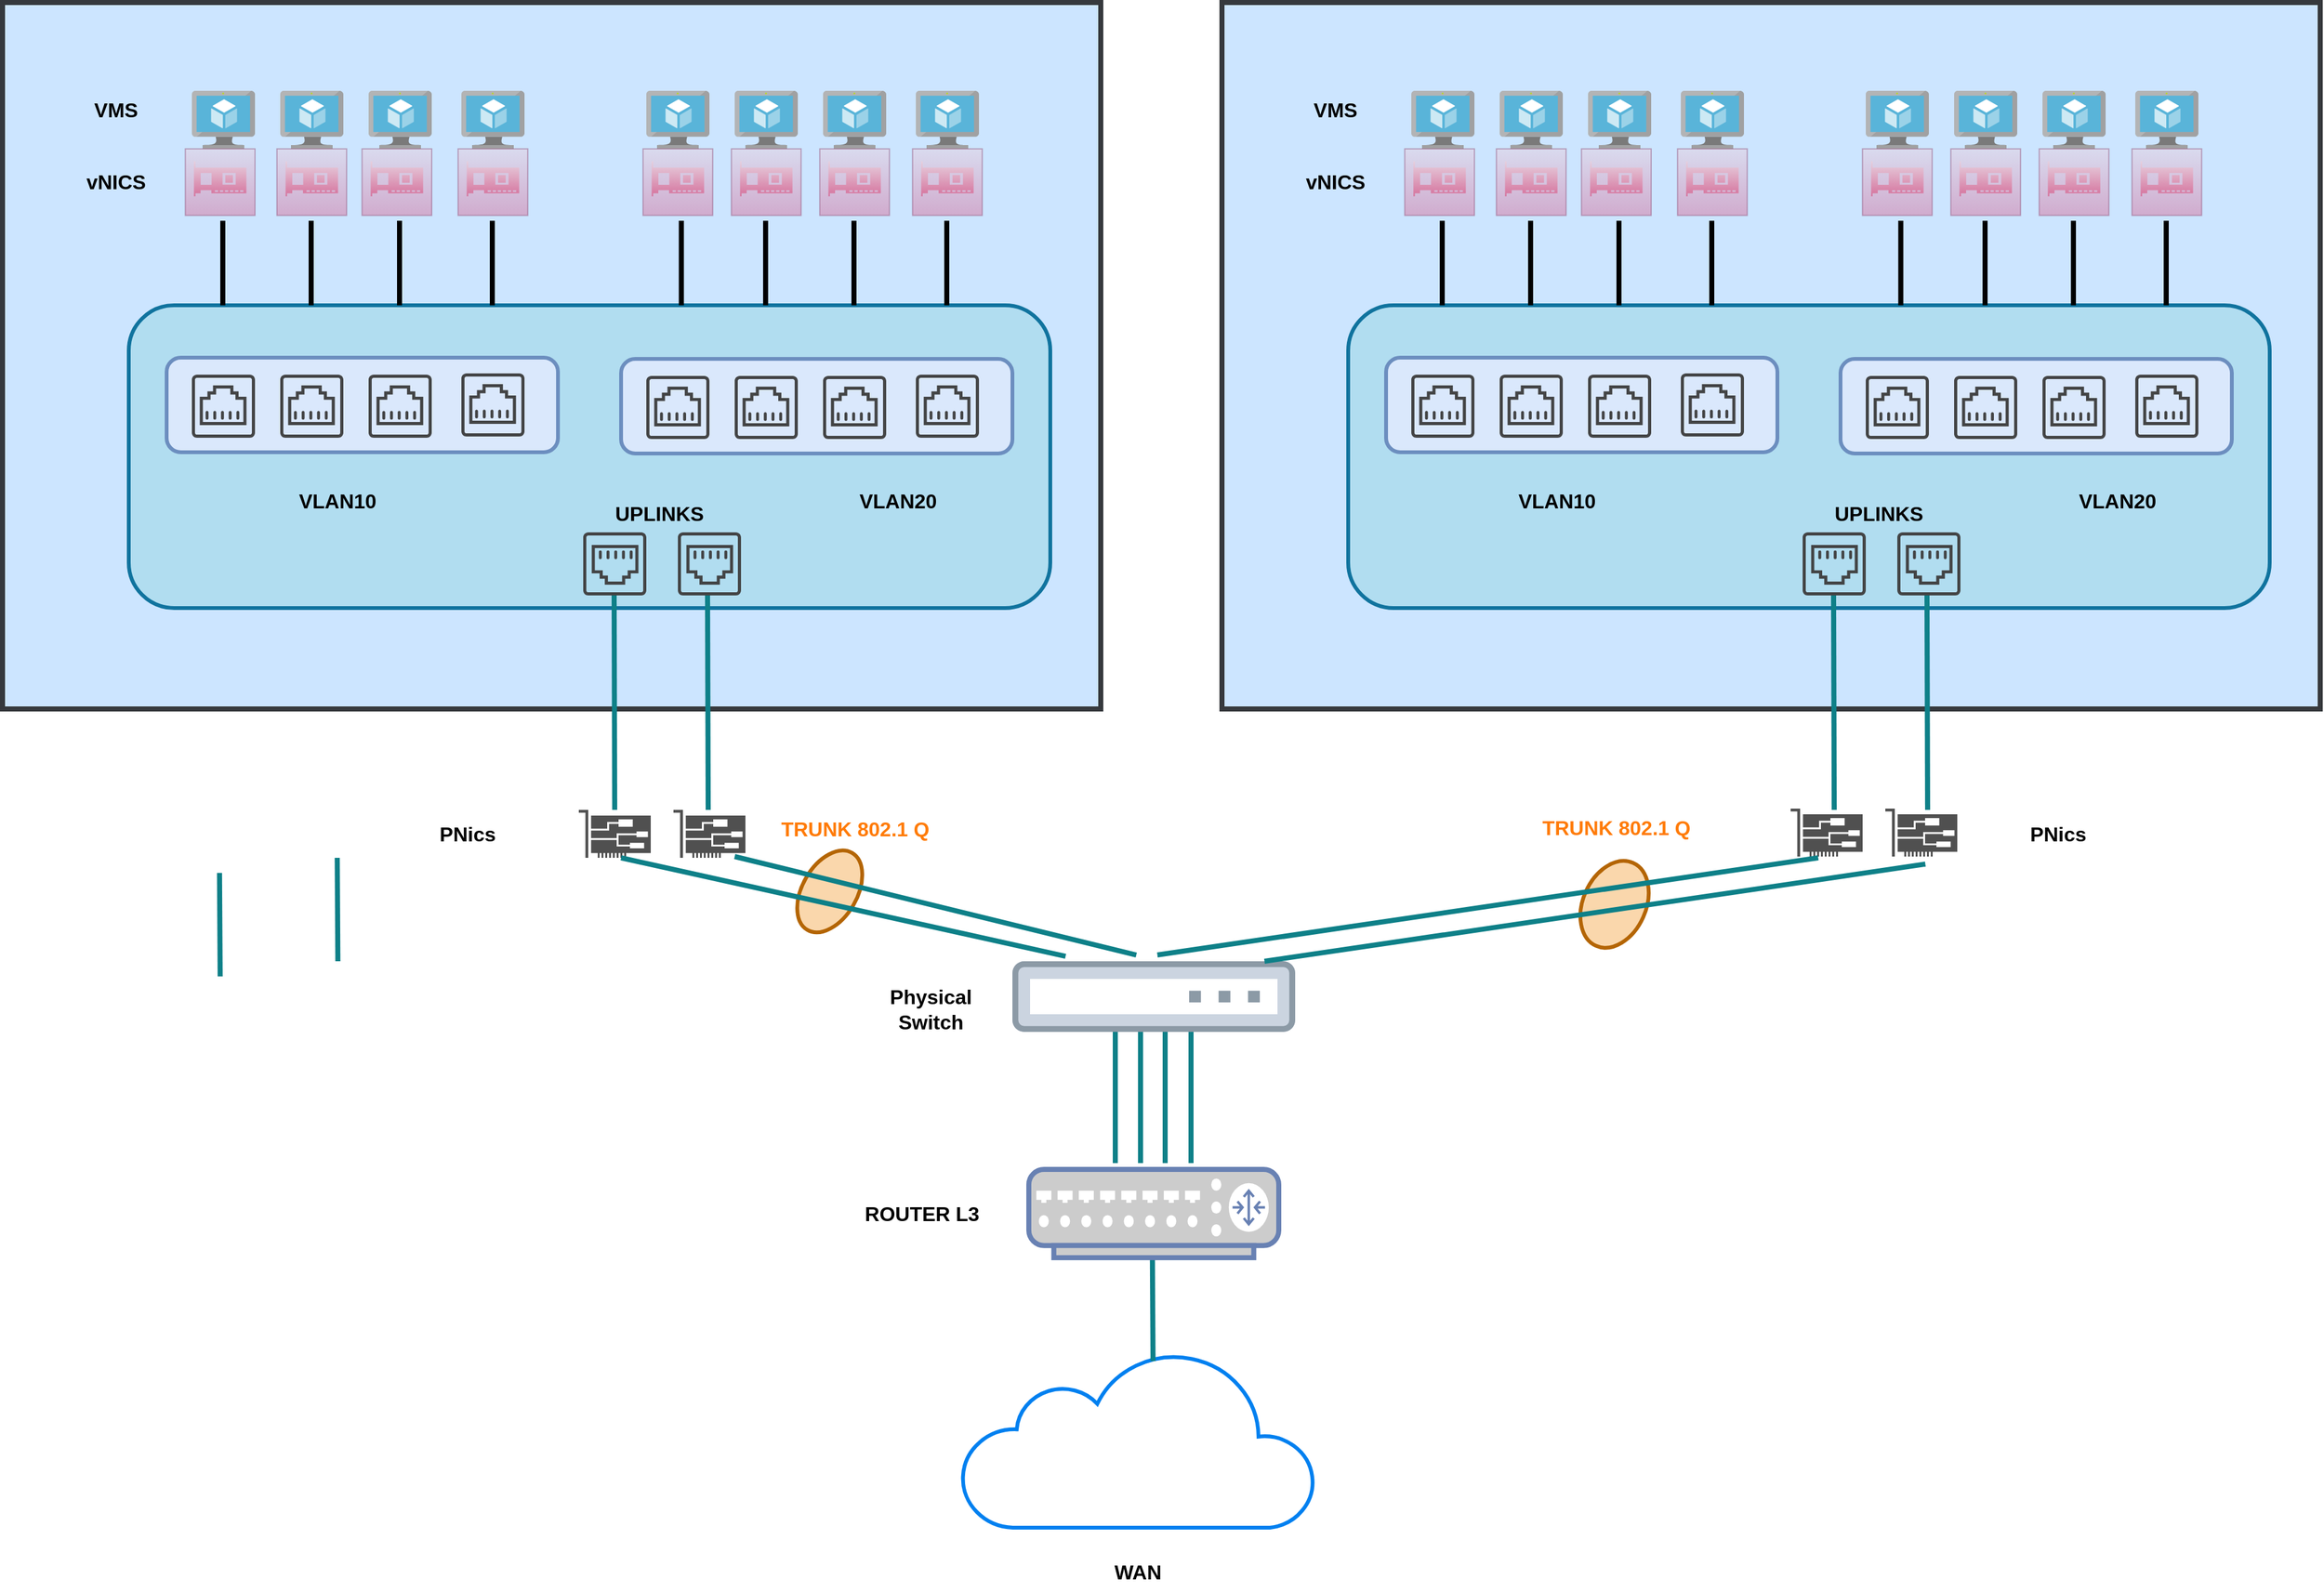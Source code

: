 <mxfile version="23.0.2" type="device">
  <diagram name="Página-1" id="40VW-iZry-zgK4zTb7AF">
    <mxGraphModel dx="2021" dy="1885" grid="1" gridSize="10" guides="1" tooltips="1" connect="1" arrows="1" fold="1" page="1" pageScale="1" pageWidth="827" pageHeight="1169" math="0" shadow="0">
      <root>
        <mxCell id="0" />
        <mxCell id="1" parent="0" />
        <mxCell id="w9JJ6rMWMCZdvsnwuQ7H-161" value="" style="ellipse;whiteSpace=wrap;html=1;rotation=-66;fillColor=#fad7ac;strokeColor=#b46504;strokeWidth=3;" vertex="1" parent="1">
          <mxGeometry x="1241" y="690" width="71.97" height="49.82" as="geometry" />
        </mxCell>
        <mxCell id="w9JJ6rMWMCZdvsnwuQ7H-157" value="" style="ellipse;whiteSpace=wrap;html=1;rotation=-60;strokeWidth=3;fillColor=#fad7ac;strokeColor=#b46504;" vertex="1" parent="1">
          <mxGeometry x="620" y="683" width="70.59" height="43.29" as="geometry" />
        </mxCell>
        <mxCell id="w9JJ6rMWMCZdvsnwuQ7H-1" value="" style="rounded=0;whiteSpace=wrap;html=1;strokeWidth=4;fillColor=#cce5ff;strokeColor=#36393d;" vertex="1" parent="1">
          <mxGeometry width="870" height="560" as="geometry" />
        </mxCell>
        <mxCell id="w9JJ6rMWMCZdvsnwuQ7H-17" value="" style="rounded=1;whiteSpace=wrap;html=1;strokeWidth=3;fillColor=#b1ddf0;strokeColor=#10739e;" vertex="1" parent="1">
          <mxGeometry x="100" y="240" width="730" height="240" as="geometry" />
        </mxCell>
        <mxCell id="w9JJ6rMWMCZdvsnwuQ7H-6" value="" style="rounded=1;whiteSpace=wrap;html=1;strokeWidth=3;fillColor=#dae8fc;strokeColor=#6c8ebf;" vertex="1" parent="1">
          <mxGeometry x="130" y="281.5" width="310" height="75" as="geometry" />
        </mxCell>
        <mxCell id="w9JJ6rMWMCZdvsnwuQ7H-2" value="" style="sketch=0;pointerEvents=1;shadow=0;dashed=0;html=1;strokeColor=none;fillColor=#434445;aspect=fixed;labelPosition=center;verticalLabelPosition=bottom;verticalAlign=top;align=center;outlineConnect=0;shape=mxgraph.vvd.ethernet_port;rotation=-180;" vertex="1" parent="1">
          <mxGeometry x="150" y="295" width="50" height="50" as="geometry" />
        </mxCell>
        <mxCell id="w9JJ6rMWMCZdvsnwuQ7H-3" value="" style="sketch=0;pointerEvents=1;shadow=0;dashed=0;html=1;strokeColor=none;fillColor=#434445;aspect=fixed;labelPosition=center;verticalLabelPosition=bottom;verticalAlign=top;align=center;outlineConnect=0;shape=mxgraph.vvd.ethernet_port;rotation=-180;" vertex="1" parent="1">
          <mxGeometry x="220" y="295" width="50" height="50" as="geometry" />
        </mxCell>
        <mxCell id="w9JJ6rMWMCZdvsnwuQ7H-4" value="" style="sketch=0;pointerEvents=1;shadow=0;dashed=0;html=1;strokeColor=none;fillColor=#434445;aspect=fixed;labelPosition=center;verticalLabelPosition=bottom;verticalAlign=top;align=center;outlineConnect=0;shape=mxgraph.vvd.ethernet_port;rotation=-180;" vertex="1" parent="1">
          <mxGeometry x="290" y="295" width="50" height="50" as="geometry" />
        </mxCell>
        <mxCell id="w9JJ6rMWMCZdvsnwuQ7H-5" value="" style="sketch=0;pointerEvents=1;shadow=0;dashed=0;html=1;strokeColor=none;fillColor=#434445;aspect=fixed;labelPosition=center;verticalLabelPosition=bottom;verticalAlign=top;align=center;outlineConnect=0;shape=mxgraph.vvd.ethernet_port;rotation=-180;" vertex="1" parent="1">
          <mxGeometry x="363.5" y="294" width="50" height="50" as="geometry" />
        </mxCell>
        <mxCell id="w9JJ6rMWMCZdvsnwuQ7H-7" value="" style="rounded=1;whiteSpace=wrap;html=1;strokeWidth=3;fillColor=#dae8fc;strokeColor=#6c8ebf;" vertex="1" parent="1">
          <mxGeometry x="490" y="282.5" width="310" height="75" as="geometry" />
        </mxCell>
        <mxCell id="w9JJ6rMWMCZdvsnwuQ7H-8" value="" style="sketch=0;pointerEvents=1;shadow=0;dashed=0;html=1;strokeColor=none;fillColor=#434445;aspect=fixed;labelPosition=center;verticalLabelPosition=bottom;verticalAlign=top;align=center;outlineConnect=0;shape=mxgraph.vvd.ethernet_port;rotation=-180;" vertex="1" parent="1">
          <mxGeometry x="510" y="296" width="50" height="50" as="geometry" />
        </mxCell>
        <mxCell id="w9JJ6rMWMCZdvsnwuQ7H-9" value="" style="sketch=0;pointerEvents=1;shadow=0;dashed=0;html=1;strokeColor=none;fillColor=#434445;aspect=fixed;labelPosition=center;verticalLabelPosition=bottom;verticalAlign=top;align=center;outlineConnect=0;shape=mxgraph.vvd.ethernet_port;rotation=-180;" vertex="1" parent="1">
          <mxGeometry x="580" y="296" width="50" height="50" as="geometry" />
        </mxCell>
        <mxCell id="w9JJ6rMWMCZdvsnwuQ7H-10" value="" style="sketch=0;pointerEvents=1;shadow=0;dashed=0;html=1;strokeColor=none;fillColor=#434445;aspect=fixed;labelPosition=center;verticalLabelPosition=bottom;verticalAlign=top;align=center;outlineConnect=0;shape=mxgraph.vvd.ethernet_port;rotation=-180;" vertex="1" parent="1">
          <mxGeometry x="650" y="296" width="50" height="50" as="geometry" />
        </mxCell>
        <mxCell id="w9JJ6rMWMCZdvsnwuQ7H-11" value="" style="sketch=0;pointerEvents=1;shadow=0;dashed=0;html=1;strokeColor=none;fillColor=#434445;aspect=fixed;labelPosition=center;verticalLabelPosition=bottom;verticalAlign=top;align=center;outlineConnect=0;shape=mxgraph.vvd.ethernet_port;rotation=-180;" vertex="1" parent="1">
          <mxGeometry x="723.5" y="295" width="50" height="50" as="geometry" />
        </mxCell>
        <mxCell id="w9JJ6rMWMCZdvsnwuQ7H-15" value="" style="sketch=0;pointerEvents=1;shadow=0;dashed=0;html=1;strokeColor=none;fillColor=#434445;aspect=fixed;labelPosition=center;verticalLabelPosition=bottom;verticalAlign=top;align=center;outlineConnect=0;shape=mxgraph.vvd.ethernet_port;" vertex="1" parent="1">
          <mxGeometry x="535" y="420" width="50" height="50" as="geometry" />
        </mxCell>
        <mxCell id="w9JJ6rMWMCZdvsnwuQ7H-16" value="" style="sketch=0;pointerEvents=1;shadow=0;dashed=0;html=1;strokeColor=none;fillColor=#434445;aspect=fixed;labelPosition=center;verticalLabelPosition=bottom;verticalAlign=top;align=center;outlineConnect=0;shape=mxgraph.vvd.ethernet_port;" vertex="1" parent="1">
          <mxGeometry x="460" y="420" width="50" height="50" as="geometry" />
        </mxCell>
        <mxCell id="w9JJ6rMWMCZdvsnwuQ7H-18" value="VLAN10" style="text;html=1;strokeColor=none;fillColor=none;align=center;verticalAlign=middle;whiteSpace=wrap;rounded=0;fontSize=16;fontStyle=1" vertex="1" parent="1">
          <mxGeometry x="217.4" y="380" width="96.5" height="30" as="geometry" />
        </mxCell>
        <mxCell id="w9JJ6rMWMCZdvsnwuQ7H-27" value="" style="image;sketch=0;aspect=fixed;html=1;points=[];align=center;fontSize=12;image=img/lib/mscae/Virtual_Machine.svg;" vertex="1" parent="1">
          <mxGeometry x="150" y="70" width="50" height="46" as="geometry" />
        </mxCell>
        <mxCell id="w9JJ6rMWMCZdvsnwuQ7H-28" value="" style="image;sketch=0;aspect=fixed;html=1;points=[];align=center;fontSize=12;image=img/lib/mscae/Virtual_Machine.svg;" vertex="1" parent="1">
          <mxGeometry x="220" y="70" width="50" height="46" as="geometry" />
        </mxCell>
        <mxCell id="w9JJ6rMWMCZdvsnwuQ7H-29" value="" style="image;sketch=0;aspect=fixed;html=1;points=[];align=center;fontSize=12;image=img/lib/mscae/Virtual_Machine.svg;" vertex="1" parent="1">
          <mxGeometry x="290" y="70" width="50" height="46" as="geometry" />
        </mxCell>
        <mxCell id="w9JJ6rMWMCZdvsnwuQ7H-30" value="" style="image;sketch=0;aspect=fixed;html=1;points=[];align=center;fontSize=12;image=img/lib/mscae/Virtual_Machine.svg;" vertex="1" parent="1">
          <mxGeometry x="363.5" y="70" width="50" height="46" as="geometry" />
        </mxCell>
        <mxCell id="w9JJ6rMWMCZdvsnwuQ7H-31" value="" style="image;sketch=0;aspect=fixed;html=1;points=[];align=center;fontSize=12;image=img/lib/mscae/Virtual_Machine.svg;" vertex="1" parent="1">
          <mxGeometry x="510" y="70" width="50" height="46" as="geometry" />
        </mxCell>
        <mxCell id="w9JJ6rMWMCZdvsnwuQ7H-32" value="" style="image;sketch=0;aspect=fixed;html=1;points=[];align=center;fontSize=12;image=img/lib/mscae/Virtual_Machine.svg;" vertex="1" parent="1">
          <mxGeometry x="580" y="70" width="50" height="46" as="geometry" />
        </mxCell>
        <mxCell id="w9JJ6rMWMCZdvsnwuQ7H-33" value="" style="image;sketch=0;aspect=fixed;html=1;points=[];align=center;fontSize=12;image=img/lib/mscae/Virtual_Machine.svg;" vertex="1" parent="1">
          <mxGeometry x="650" y="70" width="50" height="46" as="geometry" />
        </mxCell>
        <mxCell id="w9JJ6rMWMCZdvsnwuQ7H-34" value="" style="image;sketch=0;aspect=fixed;html=1;points=[];align=center;fontSize=12;image=img/lib/mscae/Virtual_Machine.svg;" vertex="1" parent="1">
          <mxGeometry x="723.5" y="70" width="50" height="46" as="geometry" />
        </mxCell>
        <mxCell id="w9JJ6rMWMCZdvsnwuQ7H-40" value="UPLINKS" style="text;html=1;strokeColor=none;fillColor=none;align=center;verticalAlign=middle;whiteSpace=wrap;rounded=0;fontSize=16;fontStyle=1" vertex="1" parent="1">
          <mxGeometry x="472.35" y="390" width="96.5" height="30" as="geometry" />
        </mxCell>
        <mxCell id="w9JJ6rMWMCZdvsnwuQ7H-41" value="" style="endArrow=none;html=1;rounded=0;strokeWidth=4;" edge="1" parent="1">
          <mxGeometry width="50" height="50" relative="1" as="geometry">
            <mxPoint x="537.75" y="240" as="sourcePoint" />
            <mxPoint x="537.75" y="173" as="targetPoint" />
          </mxGeometry>
        </mxCell>
        <mxCell id="w9JJ6rMWMCZdvsnwuQ7H-42" value="" style="endArrow=none;html=1;rounded=0;strokeWidth=4;" edge="1" parent="1">
          <mxGeometry width="50" height="50" relative="1" as="geometry">
            <mxPoint x="174.5" y="240" as="sourcePoint" />
            <mxPoint x="174.5" y="173" as="targetPoint" />
          </mxGeometry>
        </mxCell>
        <mxCell id="w9JJ6rMWMCZdvsnwuQ7H-43" value="" style="endArrow=none;html=1;rounded=0;strokeWidth=4;" edge="1" parent="1">
          <mxGeometry width="50" height="50" relative="1" as="geometry">
            <mxPoint x="244.5" y="240" as="sourcePoint" />
            <mxPoint x="244.5" y="173" as="targetPoint" />
          </mxGeometry>
        </mxCell>
        <mxCell id="w9JJ6rMWMCZdvsnwuQ7H-44" value="" style="endArrow=none;html=1;rounded=0;strokeWidth=4;" edge="1" parent="1">
          <mxGeometry width="50" height="50" relative="1" as="geometry">
            <mxPoint x="314.5" y="240" as="sourcePoint" />
            <mxPoint x="314.5" y="173" as="targetPoint" />
          </mxGeometry>
        </mxCell>
        <mxCell id="w9JJ6rMWMCZdvsnwuQ7H-45" value="" style="endArrow=none;html=1;rounded=0;strokeWidth=4;" edge="1" parent="1">
          <mxGeometry width="50" height="50" relative="1" as="geometry">
            <mxPoint x="388" y="240" as="sourcePoint" />
            <mxPoint x="388" y="173" as="targetPoint" />
          </mxGeometry>
        </mxCell>
        <mxCell id="w9JJ6rMWMCZdvsnwuQ7H-46" value="" style="endArrow=none;html=1;rounded=0;strokeWidth=4;" edge="1" parent="1">
          <mxGeometry width="50" height="50" relative="1" as="geometry">
            <mxPoint x="604.5" y="240" as="sourcePoint" />
            <mxPoint x="604.5" y="173" as="targetPoint" />
          </mxGeometry>
        </mxCell>
        <mxCell id="w9JJ6rMWMCZdvsnwuQ7H-47" value="" style="endArrow=none;html=1;rounded=0;strokeWidth=4;" edge="1" parent="1">
          <mxGeometry width="50" height="50" relative="1" as="geometry">
            <mxPoint x="674.5" y="240" as="sourcePoint" />
            <mxPoint x="674.5" y="173" as="targetPoint" />
          </mxGeometry>
        </mxCell>
        <mxCell id="w9JJ6rMWMCZdvsnwuQ7H-48" value="" style="endArrow=none;html=1;rounded=0;strokeWidth=4;" edge="1" parent="1">
          <mxGeometry width="50" height="50" relative="1" as="geometry">
            <mxPoint x="748" y="240" as="sourcePoint" />
            <mxPoint x="748" y="173" as="targetPoint" />
          </mxGeometry>
        </mxCell>
        <mxCell id="w9JJ6rMWMCZdvsnwuQ7H-52" value="" style="pointerEvents=1;shadow=0;dashed=0;html=1;labelPosition=center;verticalLabelPosition=bottom;verticalAlign=top;align=center;outlineConnect=0;shape=mxgraph.veeam.2d.vnic;fillColor=#e6d0de;gradientColor=#d5739d;strokeColor=#996185;" vertex="1" parent="1">
          <mxGeometry x="144.8" y="116" width="55.2" height="52.8" as="geometry" />
        </mxCell>
        <mxCell id="w9JJ6rMWMCZdvsnwuQ7H-54" value="" style="pointerEvents=1;shadow=0;dashed=0;html=1;labelPosition=center;verticalLabelPosition=bottom;verticalAlign=top;align=center;outlineConnect=0;shape=mxgraph.veeam.2d.vnic;fillColor=#e6d0de;gradientColor=#d5739d;strokeColor=#996185;" vertex="1" parent="1">
          <mxGeometry x="217.4" y="116" width="55.2" height="52.8" as="geometry" />
        </mxCell>
        <mxCell id="w9JJ6rMWMCZdvsnwuQ7H-55" value="" style="pointerEvents=1;shadow=0;dashed=0;html=1;labelPosition=center;verticalLabelPosition=bottom;verticalAlign=top;align=center;outlineConnect=0;shape=mxgraph.veeam.2d.vnic;fillColor=#e6d0de;gradientColor=#d5739d;strokeColor=#996185;" vertex="1" parent="1">
          <mxGeometry x="284.8" y="116" width="55.2" height="52.8" as="geometry" />
        </mxCell>
        <mxCell id="w9JJ6rMWMCZdvsnwuQ7H-56" value="" style="pointerEvents=1;shadow=0;dashed=0;html=1;labelPosition=center;verticalLabelPosition=bottom;verticalAlign=top;align=center;outlineConnect=0;shape=mxgraph.veeam.2d.vnic;fillColor=#e6d0de;gradientColor=#d5739d;strokeColor=#996185;" vertex="1" parent="1">
          <mxGeometry x="360.9" y="116" width="55.2" height="52.8" as="geometry" />
        </mxCell>
        <mxCell id="w9JJ6rMWMCZdvsnwuQ7H-57" value="" style="pointerEvents=1;shadow=0;dashed=0;html=1;labelPosition=center;verticalLabelPosition=bottom;verticalAlign=top;align=center;outlineConnect=0;shape=mxgraph.veeam.2d.vnic;fillColor=#e6d0de;gradientColor=#d5739d;strokeColor=#996185;" vertex="1" parent="1">
          <mxGeometry x="507.4" y="116" width="55.2" height="52.8" as="geometry" />
        </mxCell>
        <mxCell id="w9JJ6rMWMCZdvsnwuQ7H-58" value="" style="pointerEvents=1;shadow=0;dashed=0;html=1;labelPosition=center;verticalLabelPosition=bottom;verticalAlign=top;align=center;outlineConnect=0;shape=mxgraph.veeam.2d.vnic;fillColor=#e6d0de;gradientColor=#d5739d;strokeColor=#996185;" vertex="1" parent="1">
          <mxGeometry x="577.4" y="116" width="55.2" height="52.8" as="geometry" />
        </mxCell>
        <mxCell id="w9JJ6rMWMCZdvsnwuQ7H-59" value="" style="pointerEvents=1;shadow=0;dashed=0;html=1;labelPosition=center;verticalLabelPosition=bottom;verticalAlign=top;align=center;outlineConnect=0;shape=mxgraph.veeam.2d.vnic;fillColor=#e6d0de;gradientColor=#d5739d;strokeColor=#996185;" vertex="1" parent="1">
          <mxGeometry x="647.4" y="116" width="55.2" height="52.8" as="geometry" />
        </mxCell>
        <mxCell id="w9JJ6rMWMCZdvsnwuQ7H-60" value="" style="pointerEvents=1;shadow=0;dashed=0;html=1;labelPosition=center;verticalLabelPosition=bottom;verticalAlign=top;align=center;outlineConnect=0;shape=mxgraph.veeam.2d.vnic;fillColor=#e6d0de;gradientColor=#d5739d;strokeColor=#996185;" vertex="1" parent="1">
          <mxGeometry x="720.9" y="116" width="55.2" height="52.8" as="geometry" />
        </mxCell>
        <mxCell id="w9JJ6rMWMCZdvsnwuQ7H-64" value="VMS" style="text;html=1;strokeColor=none;fillColor=none;align=center;verticalAlign=middle;whiteSpace=wrap;rounded=0;fontSize=16;fontStyle=1" vertex="1" parent="1">
          <mxGeometry x="60" y="70" width="60" height="30" as="geometry" />
        </mxCell>
        <mxCell id="w9JJ6rMWMCZdvsnwuQ7H-65" value="vNICS" style="text;html=1;strokeColor=none;fillColor=none;align=center;verticalAlign=middle;whiteSpace=wrap;rounded=0;fontSize=16;fontStyle=1" vertex="1" parent="1">
          <mxGeometry x="60" y="127.4" width="60" height="30" as="geometry" />
        </mxCell>
        <mxCell id="w9JJ6rMWMCZdvsnwuQ7H-71" value="" style="sketch=0;pointerEvents=1;shadow=0;dashed=0;html=1;strokeColor=none;fillColor=#505050;labelPosition=center;verticalLabelPosition=bottom;verticalAlign=top;outlineConnect=0;align=center;shape=mxgraph.office.devices.nic;" vertex="1" parent="1">
          <mxGeometry x="456.5" y="640" width="57" height="38" as="geometry" />
        </mxCell>
        <mxCell id="w9JJ6rMWMCZdvsnwuQ7H-72" value="" style="sketch=0;pointerEvents=1;shadow=0;dashed=0;html=1;strokeColor=none;fillColor=#505050;labelPosition=center;verticalLabelPosition=bottom;verticalAlign=top;outlineConnect=0;align=center;shape=mxgraph.office.devices.nic;" vertex="1" parent="1">
          <mxGeometry x="531.5" y="640" width="57" height="38" as="geometry" />
        </mxCell>
        <mxCell id="w9JJ6rMWMCZdvsnwuQ7H-73" value="" style="endArrow=none;html=1;rounded=0;strokeWidth=4;fillColor=#b0e3e6;strokeColor=#0e8088;" edge="1" parent="1" source="w9JJ6rMWMCZdvsnwuQ7H-71">
          <mxGeometry width="50" height="50" relative="1" as="geometry">
            <mxPoint x="484.5" y="630" as="sourcePoint" />
            <mxPoint x="484.5" y="470" as="targetPoint" />
          </mxGeometry>
        </mxCell>
        <mxCell id="w9JJ6rMWMCZdvsnwuQ7H-75" value="" style="endArrow=none;html=1;rounded=0;strokeWidth=4;fillColor=#b0e3e6;strokeColor=#0e8088;" edge="1" parent="1">
          <mxGeometry width="50" height="50" relative="1" as="geometry">
            <mxPoint x="559" y="640" as="sourcePoint" />
            <mxPoint x="558.5" y="470" as="targetPoint" />
          </mxGeometry>
        </mxCell>
        <mxCell id="w9JJ6rMWMCZdvsnwuQ7H-78" value="" style="endArrow=none;html=1;rounded=0;strokeWidth=4;fillColor=#b0e3e6;strokeColor=#0e8088;" edge="1" parent="1">
          <mxGeometry width="50" height="50" relative="1" as="geometry">
            <mxPoint x="172.4" y="772" as="sourcePoint" />
            <mxPoint x="171.9" y="690" as="targetPoint" />
          </mxGeometry>
        </mxCell>
        <mxCell id="w9JJ6rMWMCZdvsnwuQ7H-79" value="" style="endArrow=none;html=1;rounded=0;strokeWidth=4;fillColor=#b0e3e6;strokeColor=#0e8088;" edge="1" parent="1">
          <mxGeometry width="50" height="50" relative="1" as="geometry">
            <mxPoint x="265.65" y="760" as="sourcePoint" />
            <mxPoint x="265.15" y="678" as="targetPoint" />
          </mxGeometry>
        </mxCell>
        <mxCell id="w9JJ6rMWMCZdvsnwuQ7H-83" value="" style="image;aspect=fixed;perimeter=ellipsePerimeter;html=1;align=center;fontSize=12;verticalAlign=top;fontColor=#364149;shadow=0;dashed=0;image=img/lib/cumulus/switch_bare_metal_empty.svg;" vertex="1" parent="1">
          <mxGeometry x="800" y="760" width="224" height="56" as="geometry" />
        </mxCell>
        <mxCell id="w9JJ6rMWMCZdvsnwuQ7H-85" value="PNics" style="text;html=1;strokeColor=none;fillColor=none;align=center;verticalAlign=middle;whiteSpace=wrap;rounded=0;fontSize=16;fontStyle=1" vertex="1" parent="1">
          <mxGeometry x="319.6" y="644" width="96.5" height="30" as="geometry" />
        </mxCell>
        <mxCell id="w9JJ6rMWMCZdvsnwuQ7H-88" value="WAN" style="text;html=1;strokeColor=none;fillColor=none;align=center;verticalAlign=middle;whiteSpace=wrap;rounded=0;fontSize=16;fontStyle=1" vertex="1" parent="1">
          <mxGeometry x="800.3" y="1229" width="199.4" height="30" as="geometry" />
        </mxCell>
        <mxCell id="w9JJ6rMWMCZdvsnwuQ7H-90" value="" style="html=1;verticalLabelPosition=bottom;align=center;labelBackgroundColor=#ffffff;verticalAlign=top;strokeWidth=3;strokeColor=#0080F0;shadow=0;dashed=0;shape=mxgraph.ios7.icons.cloud;" vertex="1" parent="1">
          <mxGeometry x="760" y="1069" width="280" height="140" as="geometry" />
        </mxCell>
        <mxCell id="w9JJ6rMWMCZdvsnwuQ7H-91" value="" style="endArrow=none;html=1;rounded=0;strokeWidth=4;fillColor=#b0e3e6;strokeColor=#0e8088;" edge="1" parent="1">
          <mxGeometry width="50" height="50" relative="1" as="geometry">
            <mxPoint x="911.4" y="1077" as="sourcePoint" />
            <mxPoint x="910.9" y="995" as="targetPoint" />
          </mxGeometry>
        </mxCell>
        <mxCell id="w9JJ6rMWMCZdvsnwuQ7H-92" value="TRUNK 802.1 Q" style="text;html=1;strokeColor=none;fillColor=none;align=center;verticalAlign=middle;whiteSpace=wrap;rounded=0;fontSize=16;fontStyle=1;fontColor=#FF7B08;" vertex="1" parent="1">
          <mxGeometry x="613.5" y="640" width="123" height="30" as="geometry" />
        </mxCell>
        <mxCell id="w9JJ6rMWMCZdvsnwuQ7H-98" value="VLAN20" style="text;html=1;strokeColor=none;fillColor=none;align=center;verticalAlign=middle;whiteSpace=wrap;rounded=0;fontSize=16;fontStyle=1" vertex="1" parent="1">
          <mxGeometry x="660.6" y="380" width="96.5" height="30" as="geometry" />
        </mxCell>
        <mxCell id="w9JJ6rMWMCZdvsnwuQ7H-99" value="" style="rounded=0;whiteSpace=wrap;html=1;strokeWidth=4;fillColor=#cce5ff;strokeColor=#36393d;" vertex="1" parent="1">
          <mxGeometry x="966" width="870" height="560" as="geometry" />
        </mxCell>
        <mxCell id="w9JJ6rMWMCZdvsnwuQ7H-100" value="" style="rounded=1;whiteSpace=wrap;html=1;strokeWidth=3;fillColor=#b1ddf0;strokeColor=#10739e;" vertex="1" parent="1">
          <mxGeometry x="1066" y="240" width="730" height="240" as="geometry" />
        </mxCell>
        <mxCell id="w9JJ6rMWMCZdvsnwuQ7H-101" value="" style="rounded=1;whiteSpace=wrap;html=1;strokeWidth=3;fillColor=#dae8fc;strokeColor=#6c8ebf;" vertex="1" parent="1">
          <mxGeometry x="1096" y="281.5" width="310" height="75" as="geometry" />
        </mxCell>
        <mxCell id="w9JJ6rMWMCZdvsnwuQ7H-102" value="" style="sketch=0;pointerEvents=1;shadow=0;dashed=0;html=1;strokeColor=none;fillColor=#434445;aspect=fixed;labelPosition=center;verticalLabelPosition=bottom;verticalAlign=top;align=center;outlineConnect=0;shape=mxgraph.vvd.ethernet_port;rotation=-180;" vertex="1" parent="1">
          <mxGeometry x="1116" y="295" width="50" height="50" as="geometry" />
        </mxCell>
        <mxCell id="w9JJ6rMWMCZdvsnwuQ7H-103" value="" style="sketch=0;pointerEvents=1;shadow=0;dashed=0;html=1;strokeColor=none;fillColor=#434445;aspect=fixed;labelPosition=center;verticalLabelPosition=bottom;verticalAlign=top;align=center;outlineConnect=0;shape=mxgraph.vvd.ethernet_port;rotation=-180;" vertex="1" parent="1">
          <mxGeometry x="1186" y="295" width="50" height="50" as="geometry" />
        </mxCell>
        <mxCell id="w9JJ6rMWMCZdvsnwuQ7H-104" value="" style="sketch=0;pointerEvents=1;shadow=0;dashed=0;html=1;strokeColor=none;fillColor=#434445;aspect=fixed;labelPosition=center;verticalLabelPosition=bottom;verticalAlign=top;align=center;outlineConnect=0;shape=mxgraph.vvd.ethernet_port;rotation=-180;" vertex="1" parent="1">
          <mxGeometry x="1256" y="295" width="50" height="50" as="geometry" />
        </mxCell>
        <mxCell id="w9JJ6rMWMCZdvsnwuQ7H-105" value="" style="sketch=0;pointerEvents=1;shadow=0;dashed=0;html=1;strokeColor=none;fillColor=#434445;aspect=fixed;labelPosition=center;verticalLabelPosition=bottom;verticalAlign=top;align=center;outlineConnect=0;shape=mxgraph.vvd.ethernet_port;rotation=-180;" vertex="1" parent="1">
          <mxGeometry x="1329.5" y="294" width="50" height="50" as="geometry" />
        </mxCell>
        <mxCell id="w9JJ6rMWMCZdvsnwuQ7H-106" value="" style="rounded=1;whiteSpace=wrap;html=1;strokeWidth=3;fillColor=#dae8fc;strokeColor=#6c8ebf;" vertex="1" parent="1">
          <mxGeometry x="1456" y="282.5" width="310" height="75" as="geometry" />
        </mxCell>
        <mxCell id="w9JJ6rMWMCZdvsnwuQ7H-107" value="" style="sketch=0;pointerEvents=1;shadow=0;dashed=0;html=1;strokeColor=none;fillColor=#434445;aspect=fixed;labelPosition=center;verticalLabelPosition=bottom;verticalAlign=top;align=center;outlineConnect=0;shape=mxgraph.vvd.ethernet_port;rotation=-180;" vertex="1" parent="1">
          <mxGeometry x="1476" y="296" width="50" height="50" as="geometry" />
        </mxCell>
        <mxCell id="w9JJ6rMWMCZdvsnwuQ7H-108" value="" style="sketch=0;pointerEvents=1;shadow=0;dashed=0;html=1;strokeColor=none;fillColor=#434445;aspect=fixed;labelPosition=center;verticalLabelPosition=bottom;verticalAlign=top;align=center;outlineConnect=0;shape=mxgraph.vvd.ethernet_port;rotation=-180;" vertex="1" parent="1">
          <mxGeometry x="1546" y="296" width="50" height="50" as="geometry" />
        </mxCell>
        <mxCell id="w9JJ6rMWMCZdvsnwuQ7H-109" value="" style="sketch=0;pointerEvents=1;shadow=0;dashed=0;html=1;strokeColor=none;fillColor=#434445;aspect=fixed;labelPosition=center;verticalLabelPosition=bottom;verticalAlign=top;align=center;outlineConnect=0;shape=mxgraph.vvd.ethernet_port;rotation=-180;" vertex="1" parent="1">
          <mxGeometry x="1616" y="296" width="50" height="50" as="geometry" />
        </mxCell>
        <mxCell id="w9JJ6rMWMCZdvsnwuQ7H-110" value="" style="sketch=0;pointerEvents=1;shadow=0;dashed=0;html=1;strokeColor=none;fillColor=#434445;aspect=fixed;labelPosition=center;verticalLabelPosition=bottom;verticalAlign=top;align=center;outlineConnect=0;shape=mxgraph.vvd.ethernet_port;rotation=-180;" vertex="1" parent="1">
          <mxGeometry x="1689.5" y="295" width="50" height="50" as="geometry" />
        </mxCell>
        <mxCell id="w9JJ6rMWMCZdvsnwuQ7H-111" value="" style="sketch=0;pointerEvents=1;shadow=0;dashed=0;html=1;strokeColor=none;fillColor=#434445;aspect=fixed;labelPosition=center;verticalLabelPosition=bottom;verticalAlign=top;align=center;outlineConnect=0;shape=mxgraph.vvd.ethernet_port;" vertex="1" parent="1">
          <mxGeometry x="1501" y="420" width="50" height="50" as="geometry" />
        </mxCell>
        <mxCell id="w9JJ6rMWMCZdvsnwuQ7H-112" value="" style="sketch=0;pointerEvents=1;shadow=0;dashed=0;html=1;strokeColor=none;fillColor=#434445;aspect=fixed;labelPosition=center;verticalLabelPosition=bottom;verticalAlign=top;align=center;outlineConnect=0;shape=mxgraph.vvd.ethernet_port;" vertex="1" parent="1">
          <mxGeometry x="1426" y="420" width="50" height="50" as="geometry" />
        </mxCell>
        <mxCell id="w9JJ6rMWMCZdvsnwuQ7H-113" value="VLAN10" style="text;html=1;strokeColor=none;fillColor=none;align=center;verticalAlign=middle;whiteSpace=wrap;rounded=0;fontSize=16;fontStyle=1" vertex="1" parent="1">
          <mxGeometry x="1183.4" y="380" width="96.5" height="30" as="geometry" />
        </mxCell>
        <mxCell id="w9JJ6rMWMCZdvsnwuQ7H-114" value="" style="image;sketch=0;aspect=fixed;html=1;points=[];align=center;fontSize=12;image=img/lib/mscae/Virtual_Machine.svg;" vertex="1" parent="1">
          <mxGeometry x="1116" y="70" width="50" height="46" as="geometry" />
        </mxCell>
        <mxCell id="w9JJ6rMWMCZdvsnwuQ7H-115" value="" style="image;sketch=0;aspect=fixed;html=1;points=[];align=center;fontSize=12;image=img/lib/mscae/Virtual_Machine.svg;" vertex="1" parent="1">
          <mxGeometry x="1186" y="70" width="50" height="46" as="geometry" />
        </mxCell>
        <mxCell id="w9JJ6rMWMCZdvsnwuQ7H-116" value="" style="image;sketch=0;aspect=fixed;html=1;points=[];align=center;fontSize=12;image=img/lib/mscae/Virtual_Machine.svg;" vertex="1" parent="1">
          <mxGeometry x="1256" y="70" width="50" height="46" as="geometry" />
        </mxCell>
        <mxCell id="w9JJ6rMWMCZdvsnwuQ7H-117" value="" style="image;sketch=0;aspect=fixed;html=1;points=[];align=center;fontSize=12;image=img/lib/mscae/Virtual_Machine.svg;" vertex="1" parent="1">
          <mxGeometry x="1329.5" y="70" width="50" height="46" as="geometry" />
        </mxCell>
        <mxCell id="w9JJ6rMWMCZdvsnwuQ7H-118" value="" style="image;sketch=0;aspect=fixed;html=1;points=[];align=center;fontSize=12;image=img/lib/mscae/Virtual_Machine.svg;" vertex="1" parent="1">
          <mxGeometry x="1476" y="70" width="50" height="46" as="geometry" />
        </mxCell>
        <mxCell id="w9JJ6rMWMCZdvsnwuQ7H-119" value="" style="image;sketch=0;aspect=fixed;html=1;points=[];align=center;fontSize=12;image=img/lib/mscae/Virtual_Machine.svg;" vertex="1" parent="1">
          <mxGeometry x="1546" y="70" width="50" height="46" as="geometry" />
        </mxCell>
        <mxCell id="w9JJ6rMWMCZdvsnwuQ7H-120" value="" style="image;sketch=0;aspect=fixed;html=1;points=[];align=center;fontSize=12;image=img/lib/mscae/Virtual_Machine.svg;" vertex="1" parent="1">
          <mxGeometry x="1616" y="70" width="50" height="46" as="geometry" />
        </mxCell>
        <mxCell id="w9JJ6rMWMCZdvsnwuQ7H-121" value="" style="image;sketch=0;aspect=fixed;html=1;points=[];align=center;fontSize=12;image=img/lib/mscae/Virtual_Machine.svg;" vertex="1" parent="1">
          <mxGeometry x="1689.5" y="70" width="50" height="46" as="geometry" />
        </mxCell>
        <mxCell id="w9JJ6rMWMCZdvsnwuQ7H-122" value="UPLINKS" style="text;html=1;strokeColor=none;fillColor=none;align=center;verticalAlign=middle;whiteSpace=wrap;rounded=0;fontSize=16;fontStyle=1" vertex="1" parent="1">
          <mxGeometry x="1438.35" y="390" width="96.5" height="30" as="geometry" />
        </mxCell>
        <mxCell id="w9JJ6rMWMCZdvsnwuQ7H-123" value="" style="endArrow=none;html=1;rounded=0;strokeWidth=4;" edge="1" parent="1">
          <mxGeometry width="50" height="50" relative="1" as="geometry">
            <mxPoint x="1503.75" y="240" as="sourcePoint" />
            <mxPoint x="1503.75" y="173" as="targetPoint" />
          </mxGeometry>
        </mxCell>
        <mxCell id="w9JJ6rMWMCZdvsnwuQ7H-124" value="" style="endArrow=none;html=1;rounded=0;strokeWidth=4;" edge="1" parent="1">
          <mxGeometry width="50" height="50" relative="1" as="geometry">
            <mxPoint x="1140.5" y="240" as="sourcePoint" />
            <mxPoint x="1140.5" y="173" as="targetPoint" />
          </mxGeometry>
        </mxCell>
        <mxCell id="w9JJ6rMWMCZdvsnwuQ7H-125" value="" style="endArrow=none;html=1;rounded=0;strokeWidth=4;" edge="1" parent="1">
          <mxGeometry width="50" height="50" relative="1" as="geometry">
            <mxPoint x="1210.5" y="240" as="sourcePoint" />
            <mxPoint x="1210.5" y="173" as="targetPoint" />
          </mxGeometry>
        </mxCell>
        <mxCell id="w9JJ6rMWMCZdvsnwuQ7H-126" value="" style="endArrow=none;html=1;rounded=0;strokeWidth=4;" edge="1" parent="1">
          <mxGeometry width="50" height="50" relative="1" as="geometry">
            <mxPoint x="1280.5" y="240" as="sourcePoint" />
            <mxPoint x="1280.5" y="173" as="targetPoint" />
          </mxGeometry>
        </mxCell>
        <mxCell id="w9JJ6rMWMCZdvsnwuQ7H-127" value="" style="endArrow=none;html=1;rounded=0;strokeWidth=4;" edge="1" parent="1">
          <mxGeometry width="50" height="50" relative="1" as="geometry">
            <mxPoint x="1354" y="240" as="sourcePoint" />
            <mxPoint x="1354" y="173" as="targetPoint" />
          </mxGeometry>
        </mxCell>
        <mxCell id="w9JJ6rMWMCZdvsnwuQ7H-128" value="" style="endArrow=none;html=1;rounded=0;strokeWidth=4;" edge="1" parent="1">
          <mxGeometry width="50" height="50" relative="1" as="geometry">
            <mxPoint x="1570.5" y="240" as="sourcePoint" />
            <mxPoint x="1570.5" y="173" as="targetPoint" />
          </mxGeometry>
        </mxCell>
        <mxCell id="w9JJ6rMWMCZdvsnwuQ7H-129" value="" style="endArrow=none;html=1;rounded=0;strokeWidth=4;" edge="1" parent="1">
          <mxGeometry width="50" height="50" relative="1" as="geometry">
            <mxPoint x="1640.5" y="240" as="sourcePoint" />
            <mxPoint x="1640.5" y="173" as="targetPoint" />
          </mxGeometry>
        </mxCell>
        <mxCell id="w9JJ6rMWMCZdvsnwuQ7H-130" value="" style="endArrow=none;html=1;rounded=0;strokeWidth=4;" edge="1" parent="1">
          <mxGeometry width="50" height="50" relative="1" as="geometry">
            <mxPoint x="1714" y="240" as="sourcePoint" />
            <mxPoint x="1714" y="173" as="targetPoint" />
          </mxGeometry>
        </mxCell>
        <mxCell id="w9JJ6rMWMCZdvsnwuQ7H-131" value="" style="pointerEvents=1;shadow=0;dashed=0;html=1;labelPosition=center;verticalLabelPosition=bottom;verticalAlign=top;align=center;outlineConnect=0;shape=mxgraph.veeam.2d.vnic;fillColor=#e6d0de;gradientColor=#d5739d;strokeColor=#996185;" vertex="1" parent="1">
          <mxGeometry x="1110.8" y="116" width="55.2" height="52.8" as="geometry" />
        </mxCell>
        <mxCell id="w9JJ6rMWMCZdvsnwuQ7H-132" value="" style="pointerEvents=1;shadow=0;dashed=0;html=1;labelPosition=center;verticalLabelPosition=bottom;verticalAlign=top;align=center;outlineConnect=0;shape=mxgraph.veeam.2d.vnic;fillColor=#e6d0de;gradientColor=#d5739d;strokeColor=#996185;" vertex="1" parent="1">
          <mxGeometry x="1183.4" y="116" width="55.2" height="52.8" as="geometry" />
        </mxCell>
        <mxCell id="w9JJ6rMWMCZdvsnwuQ7H-133" value="" style="pointerEvents=1;shadow=0;dashed=0;html=1;labelPosition=center;verticalLabelPosition=bottom;verticalAlign=top;align=center;outlineConnect=0;shape=mxgraph.veeam.2d.vnic;fillColor=#e6d0de;gradientColor=#d5739d;strokeColor=#996185;" vertex="1" parent="1">
          <mxGeometry x="1250.8" y="116" width="55.2" height="52.8" as="geometry" />
        </mxCell>
        <mxCell id="w9JJ6rMWMCZdvsnwuQ7H-134" value="" style="pointerEvents=1;shadow=0;dashed=0;html=1;labelPosition=center;verticalLabelPosition=bottom;verticalAlign=top;align=center;outlineConnect=0;shape=mxgraph.veeam.2d.vnic;fillColor=#e6d0de;gradientColor=#d5739d;strokeColor=#996185;" vertex="1" parent="1">
          <mxGeometry x="1326.9" y="116" width="55.2" height="52.8" as="geometry" />
        </mxCell>
        <mxCell id="w9JJ6rMWMCZdvsnwuQ7H-135" value="" style="pointerEvents=1;shadow=0;dashed=0;html=1;labelPosition=center;verticalLabelPosition=bottom;verticalAlign=top;align=center;outlineConnect=0;shape=mxgraph.veeam.2d.vnic;fillColor=#e6d0de;gradientColor=#d5739d;strokeColor=#996185;" vertex="1" parent="1">
          <mxGeometry x="1473.4" y="116" width="55.2" height="52.8" as="geometry" />
        </mxCell>
        <mxCell id="w9JJ6rMWMCZdvsnwuQ7H-136" value="" style="pointerEvents=1;shadow=0;dashed=0;html=1;labelPosition=center;verticalLabelPosition=bottom;verticalAlign=top;align=center;outlineConnect=0;shape=mxgraph.veeam.2d.vnic;fillColor=#e6d0de;gradientColor=#d5739d;strokeColor=#996185;" vertex="1" parent="1">
          <mxGeometry x="1543.4" y="116" width="55.2" height="52.8" as="geometry" />
        </mxCell>
        <mxCell id="w9JJ6rMWMCZdvsnwuQ7H-137" value="" style="pointerEvents=1;shadow=0;dashed=0;html=1;labelPosition=center;verticalLabelPosition=bottom;verticalAlign=top;align=center;outlineConnect=0;shape=mxgraph.veeam.2d.vnic;fillColor=#e6d0de;gradientColor=#d5739d;strokeColor=#996185;" vertex="1" parent="1">
          <mxGeometry x="1613.4" y="116" width="55.2" height="52.8" as="geometry" />
        </mxCell>
        <mxCell id="w9JJ6rMWMCZdvsnwuQ7H-138" value="" style="pointerEvents=1;shadow=0;dashed=0;html=1;labelPosition=center;verticalLabelPosition=bottom;verticalAlign=top;align=center;outlineConnect=0;shape=mxgraph.veeam.2d.vnic;fillColor=#e6d0de;gradientColor=#d5739d;strokeColor=#996185;" vertex="1" parent="1">
          <mxGeometry x="1686.9" y="116" width="55.2" height="52.8" as="geometry" />
        </mxCell>
        <mxCell id="w9JJ6rMWMCZdvsnwuQ7H-139" value="VMS" style="text;html=1;strokeColor=none;fillColor=none;align=center;verticalAlign=middle;whiteSpace=wrap;rounded=0;fontSize=16;fontStyle=1" vertex="1" parent="1">
          <mxGeometry x="1026" y="70" width="60" height="30" as="geometry" />
        </mxCell>
        <mxCell id="w9JJ6rMWMCZdvsnwuQ7H-140" value="vNICS" style="text;html=1;strokeColor=none;fillColor=none;align=center;verticalAlign=middle;whiteSpace=wrap;rounded=0;fontSize=16;fontStyle=1" vertex="1" parent="1">
          <mxGeometry x="1026" y="127.4" width="60" height="30" as="geometry" />
        </mxCell>
        <mxCell id="w9JJ6rMWMCZdvsnwuQ7H-141" value="" style="endArrow=none;html=1;rounded=0;strokeWidth=4;fillColor=#b0e3e6;strokeColor=#0e8088;" edge="1" parent="1">
          <mxGeometry width="50" height="50" relative="1" as="geometry">
            <mxPoint x="1451" y="640" as="sourcePoint" />
            <mxPoint x="1450.5" y="470" as="targetPoint" />
          </mxGeometry>
        </mxCell>
        <mxCell id="w9JJ6rMWMCZdvsnwuQ7H-142" value="" style="endArrow=none;html=1;rounded=0;strokeWidth=4;fillColor=#b0e3e6;strokeColor=#0e8088;" edge="1" parent="1">
          <mxGeometry width="50" height="50" relative="1" as="geometry">
            <mxPoint x="1525" y="640" as="sourcePoint" />
            <mxPoint x="1524.5" y="470" as="targetPoint" />
          </mxGeometry>
        </mxCell>
        <mxCell id="w9JJ6rMWMCZdvsnwuQ7H-143" value="VLAN20" style="text;html=1;strokeColor=none;fillColor=none;align=center;verticalAlign=middle;whiteSpace=wrap;rounded=0;fontSize=16;fontStyle=1" vertex="1" parent="1">
          <mxGeometry x="1626.6" y="380" width="96.5" height="30" as="geometry" />
        </mxCell>
        <mxCell id="w9JJ6rMWMCZdvsnwuQ7H-144" value="" style="sketch=0;pointerEvents=1;shadow=0;dashed=0;html=1;strokeColor=none;fillColor=#505050;labelPosition=center;verticalLabelPosition=bottom;verticalAlign=top;outlineConnect=0;align=center;shape=mxgraph.office.devices.nic;" vertex="1" parent="1">
          <mxGeometry x="1416.5" y="639" width="57" height="38" as="geometry" />
        </mxCell>
        <mxCell id="w9JJ6rMWMCZdvsnwuQ7H-145" value="" style="sketch=0;pointerEvents=1;shadow=0;dashed=0;html=1;strokeColor=none;fillColor=#505050;labelPosition=center;verticalLabelPosition=bottom;verticalAlign=top;outlineConnect=0;align=center;shape=mxgraph.office.devices.nic;" vertex="1" parent="1">
          <mxGeometry x="1491.5" y="639" width="57" height="38" as="geometry" />
        </mxCell>
        <mxCell id="w9JJ6rMWMCZdvsnwuQ7H-146" value="PNics" style="text;html=1;strokeColor=none;fillColor=none;align=center;verticalAlign=middle;whiteSpace=wrap;rounded=0;fontSize=16;fontStyle=1" vertex="1" parent="1">
          <mxGeometry x="1580" y="644" width="96.5" height="30" as="geometry" />
        </mxCell>
        <mxCell id="w9JJ6rMWMCZdvsnwuQ7H-147" value="" style="fontColor=#0066CC;verticalAlign=top;verticalLabelPosition=bottom;labelPosition=center;align=center;html=1;outlineConnect=0;fillColor=#CCCCCC;strokeColor=#6881B3;gradientColor=none;gradientDirection=north;strokeWidth=2;shape=mxgraph.networks.router;" vertex="1" parent="1">
          <mxGeometry x="813" y="925" width="198" height="70" as="geometry" />
        </mxCell>
        <mxCell id="w9JJ6rMWMCZdvsnwuQ7H-148" value="" style="endArrow=none;html=1;rounded=0;strokeWidth=4;fillColor=#b0e3e6;strokeColor=#0e8088;" edge="1" parent="1">
          <mxGeometry width="50" height="50" relative="1" as="geometry">
            <mxPoint x="881.5" y="920" as="sourcePoint" />
            <mxPoint x="881.5" y="816" as="targetPoint" />
          </mxGeometry>
        </mxCell>
        <mxCell id="w9JJ6rMWMCZdvsnwuQ7H-149" value="" style="endArrow=none;html=1;rounded=0;strokeWidth=4;fillColor=#b0e3e6;strokeColor=#0e8088;" edge="1" parent="1">
          <mxGeometry width="50" height="50" relative="1" as="geometry">
            <mxPoint x="901.5" y="920" as="sourcePoint" />
            <mxPoint x="901.5" y="816" as="targetPoint" />
          </mxGeometry>
        </mxCell>
        <mxCell id="w9JJ6rMWMCZdvsnwuQ7H-150" value="" style="endArrow=none;html=1;rounded=0;strokeWidth=4;fillColor=#b0e3e6;strokeColor=#0e8088;" edge="1" parent="1">
          <mxGeometry width="50" height="50" relative="1" as="geometry">
            <mxPoint x="921" y="920" as="sourcePoint" />
            <mxPoint x="921" y="816" as="targetPoint" />
          </mxGeometry>
        </mxCell>
        <mxCell id="w9JJ6rMWMCZdvsnwuQ7H-151" value="" style="endArrow=none;html=1;rounded=0;strokeWidth=4;fillColor=#b0e3e6;strokeColor=#0e8088;fontStyle=1" edge="1" parent="1">
          <mxGeometry width="50" height="50" relative="1" as="geometry">
            <mxPoint x="941.5" y="920" as="sourcePoint" />
            <mxPoint x="941.5" y="816" as="targetPoint" />
          </mxGeometry>
        </mxCell>
        <mxCell id="w9JJ6rMWMCZdvsnwuQ7H-152" value="" style="endArrow=none;html=1;rounded=0;strokeWidth=4;fillColor=#b0e3e6;strokeColor=#0e8088;exitX=0.188;exitY=-0.071;exitDx=0;exitDy=0;exitPerimeter=0;" edge="1" parent="1" source="w9JJ6rMWMCZdvsnwuQ7H-83">
          <mxGeometry width="50" height="50" relative="1" as="geometry">
            <mxPoint x="490" y="782" as="sourcePoint" />
            <mxPoint x="490" y="678" as="targetPoint" />
          </mxGeometry>
        </mxCell>
        <mxCell id="w9JJ6rMWMCZdvsnwuQ7H-153" value="" style="endArrow=none;html=1;rounded=0;strokeWidth=4;fillColor=#b0e3e6;strokeColor=#0e8088;exitX=0.438;exitY=-0.089;exitDx=0;exitDy=0;exitPerimeter=0;" edge="1" parent="1" source="w9JJ6rMWMCZdvsnwuQ7H-83">
          <mxGeometry width="50" height="50" relative="1" as="geometry">
            <mxPoint x="932" y="755" as="sourcePoint" />
            <mxPoint x="580" y="677" as="targetPoint" />
          </mxGeometry>
        </mxCell>
        <mxCell id="w9JJ6rMWMCZdvsnwuQ7H-154" value="" style="endArrow=none;html=1;rounded=0;strokeWidth=4;fillColor=#b0e3e6;strokeColor=#0e8088;fontStyle=1;exitX=0.875;exitY=-0.089;exitDx=0;exitDy=0;exitPerimeter=0;" edge="1" parent="1">
          <mxGeometry width="50" height="50" relative="1" as="geometry">
            <mxPoint x="914.85" y="755.016" as="sourcePoint" />
            <mxPoint x="1438.35" y="678" as="targetPoint" />
          </mxGeometry>
        </mxCell>
        <mxCell id="w9JJ6rMWMCZdvsnwuQ7H-155" value="" style="endArrow=none;html=1;rounded=0;strokeWidth=4;fillColor=#b0e3e6;strokeColor=#0e8088;fontStyle=1;exitX=0.875;exitY=-0.089;exitDx=0;exitDy=0;exitPerimeter=0;" edge="1" parent="1">
          <mxGeometry width="50" height="50" relative="1" as="geometry">
            <mxPoint x="999.7" y="760" as="sourcePoint" />
            <mxPoint x="1523.2" y="683" as="targetPoint" />
          </mxGeometry>
        </mxCell>
        <mxCell id="w9JJ6rMWMCZdvsnwuQ7H-163" value="Physical Switch" style="text;html=1;strokeColor=none;fillColor=none;align=center;verticalAlign=middle;whiteSpace=wrap;rounded=0;fontSize=16;fontStyle=1" vertex="1" parent="1">
          <mxGeometry x="687" y="783" width="96.5" height="30" as="geometry" />
        </mxCell>
        <mxCell id="w9JJ6rMWMCZdvsnwuQ7H-164" value="TRUNK 802.1 Q" style="text;html=1;strokeColor=none;fillColor=none;align=center;verticalAlign=middle;whiteSpace=wrap;rounded=0;fontSize=16;fontStyle=1;fontColor=#FF7B08;" vertex="1" parent="1">
          <mxGeometry x="1216.9" y="639" width="123" height="30" as="geometry" />
        </mxCell>
        <mxCell id="w9JJ6rMWMCZdvsnwuQ7H-165" value="ROUTER L3" style="text;html=1;strokeColor=none;fillColor=none;align=center;verticalAlign=middle;whiteSpace=wrap;rounded=0;fontSize=16;fontStyle=1" vertex="1" parent="1">
          <mxGeometry x="679.6" y="945" width="96.5" height="30" as="geometry" />
        </mxCell>
      </root>
    </mxGraphModel>
  </diagram>
</mxfile>
